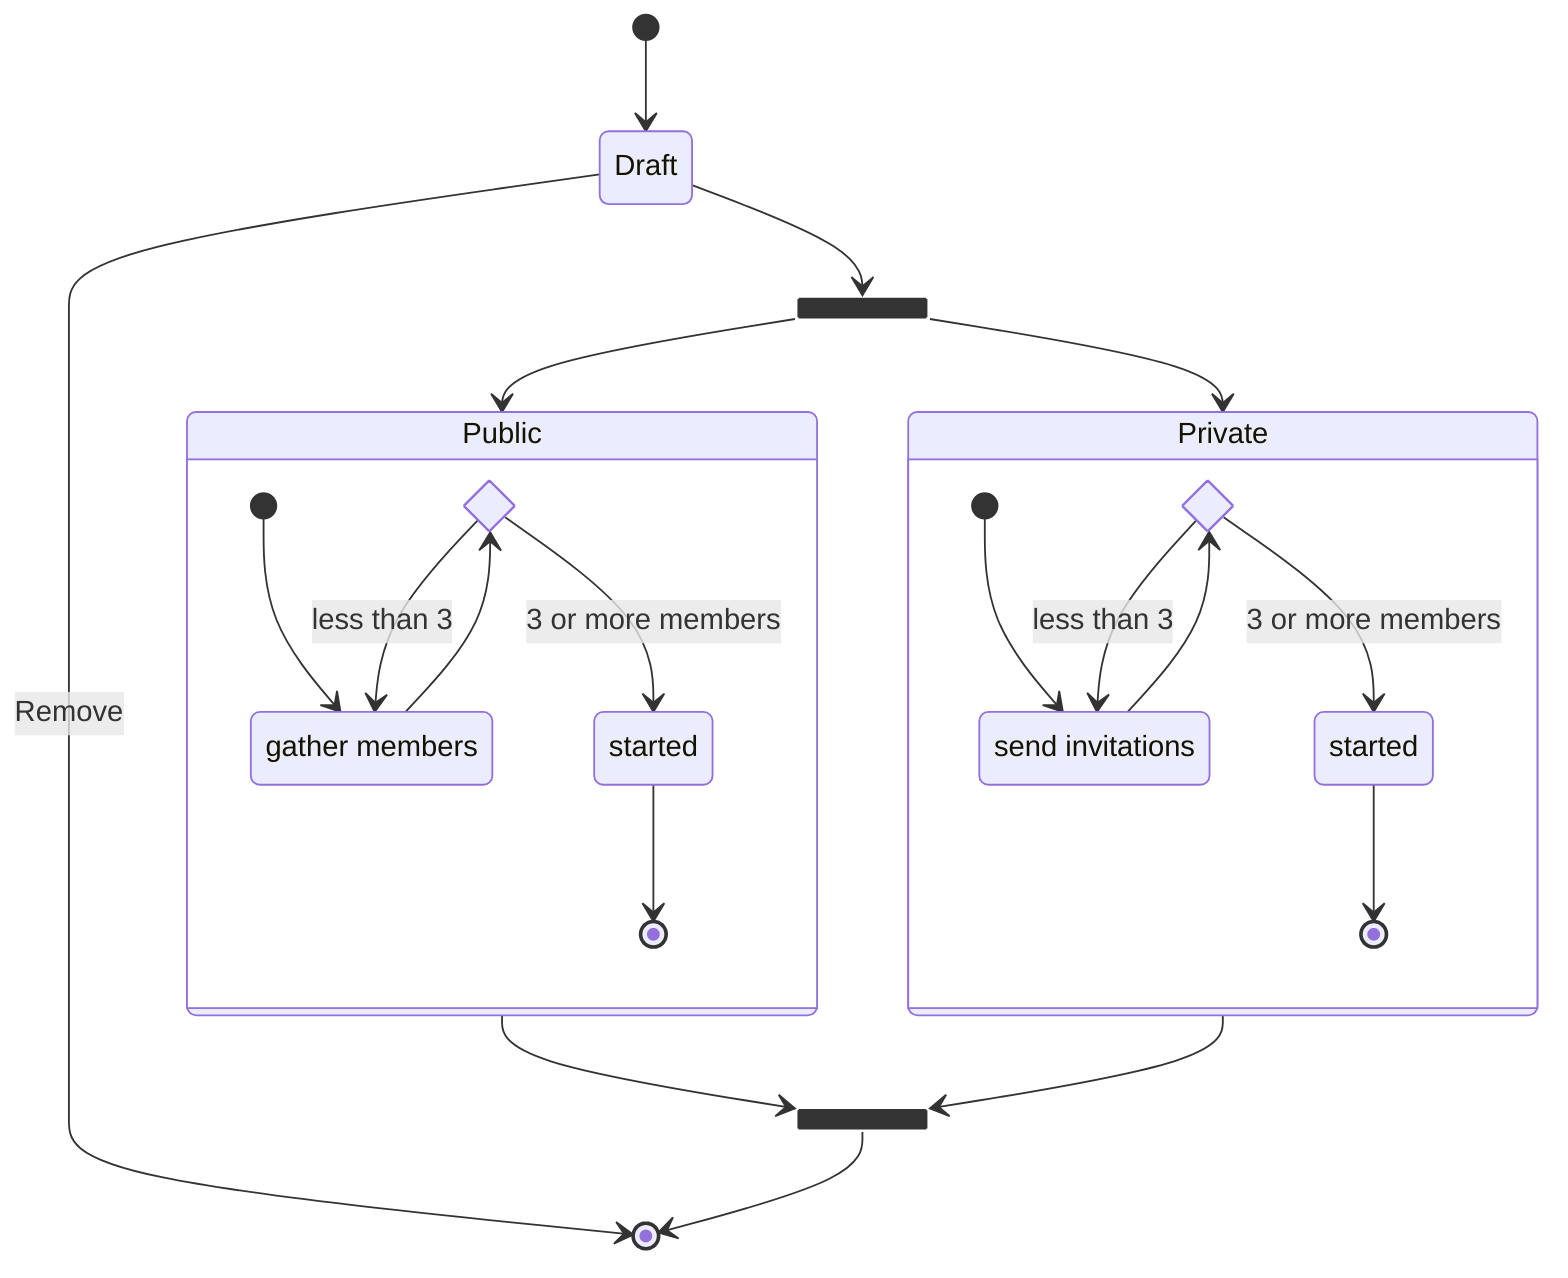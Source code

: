 stateDiagram-v2

    state Public {
        state start_condition_public <<choice>>
        state "started" as started_public
        state "gather members" as members_public

        [*] --> members_public
        members_public --> start_condition_public
        start_condition_public --> members_public: less than 3
        start_condition_public --> started_public: 3 or more members
        started_public --> [*]
    }

    state Private {
        state start_condition_private <<choice>>
        state "started" as started_private
        state "send invitations" as members_private

        [*] --> members_private
        members_private --> start_condition_private
        start_condition_private --> members_private: less than 3
        start_condition_private --> started_private: 3 or more members
        started_private --> [*]
    }

    [*] --> Draft
    Draft --> [*]: Remove

    state publish_campaign <<fork>>
    Draft --> publish_campaign
    publish_campaign --> Public
    publish_campaign --> Private

    state completed <<join>>
    Public --> completed
    Private --> completed
    completed --> [*]
